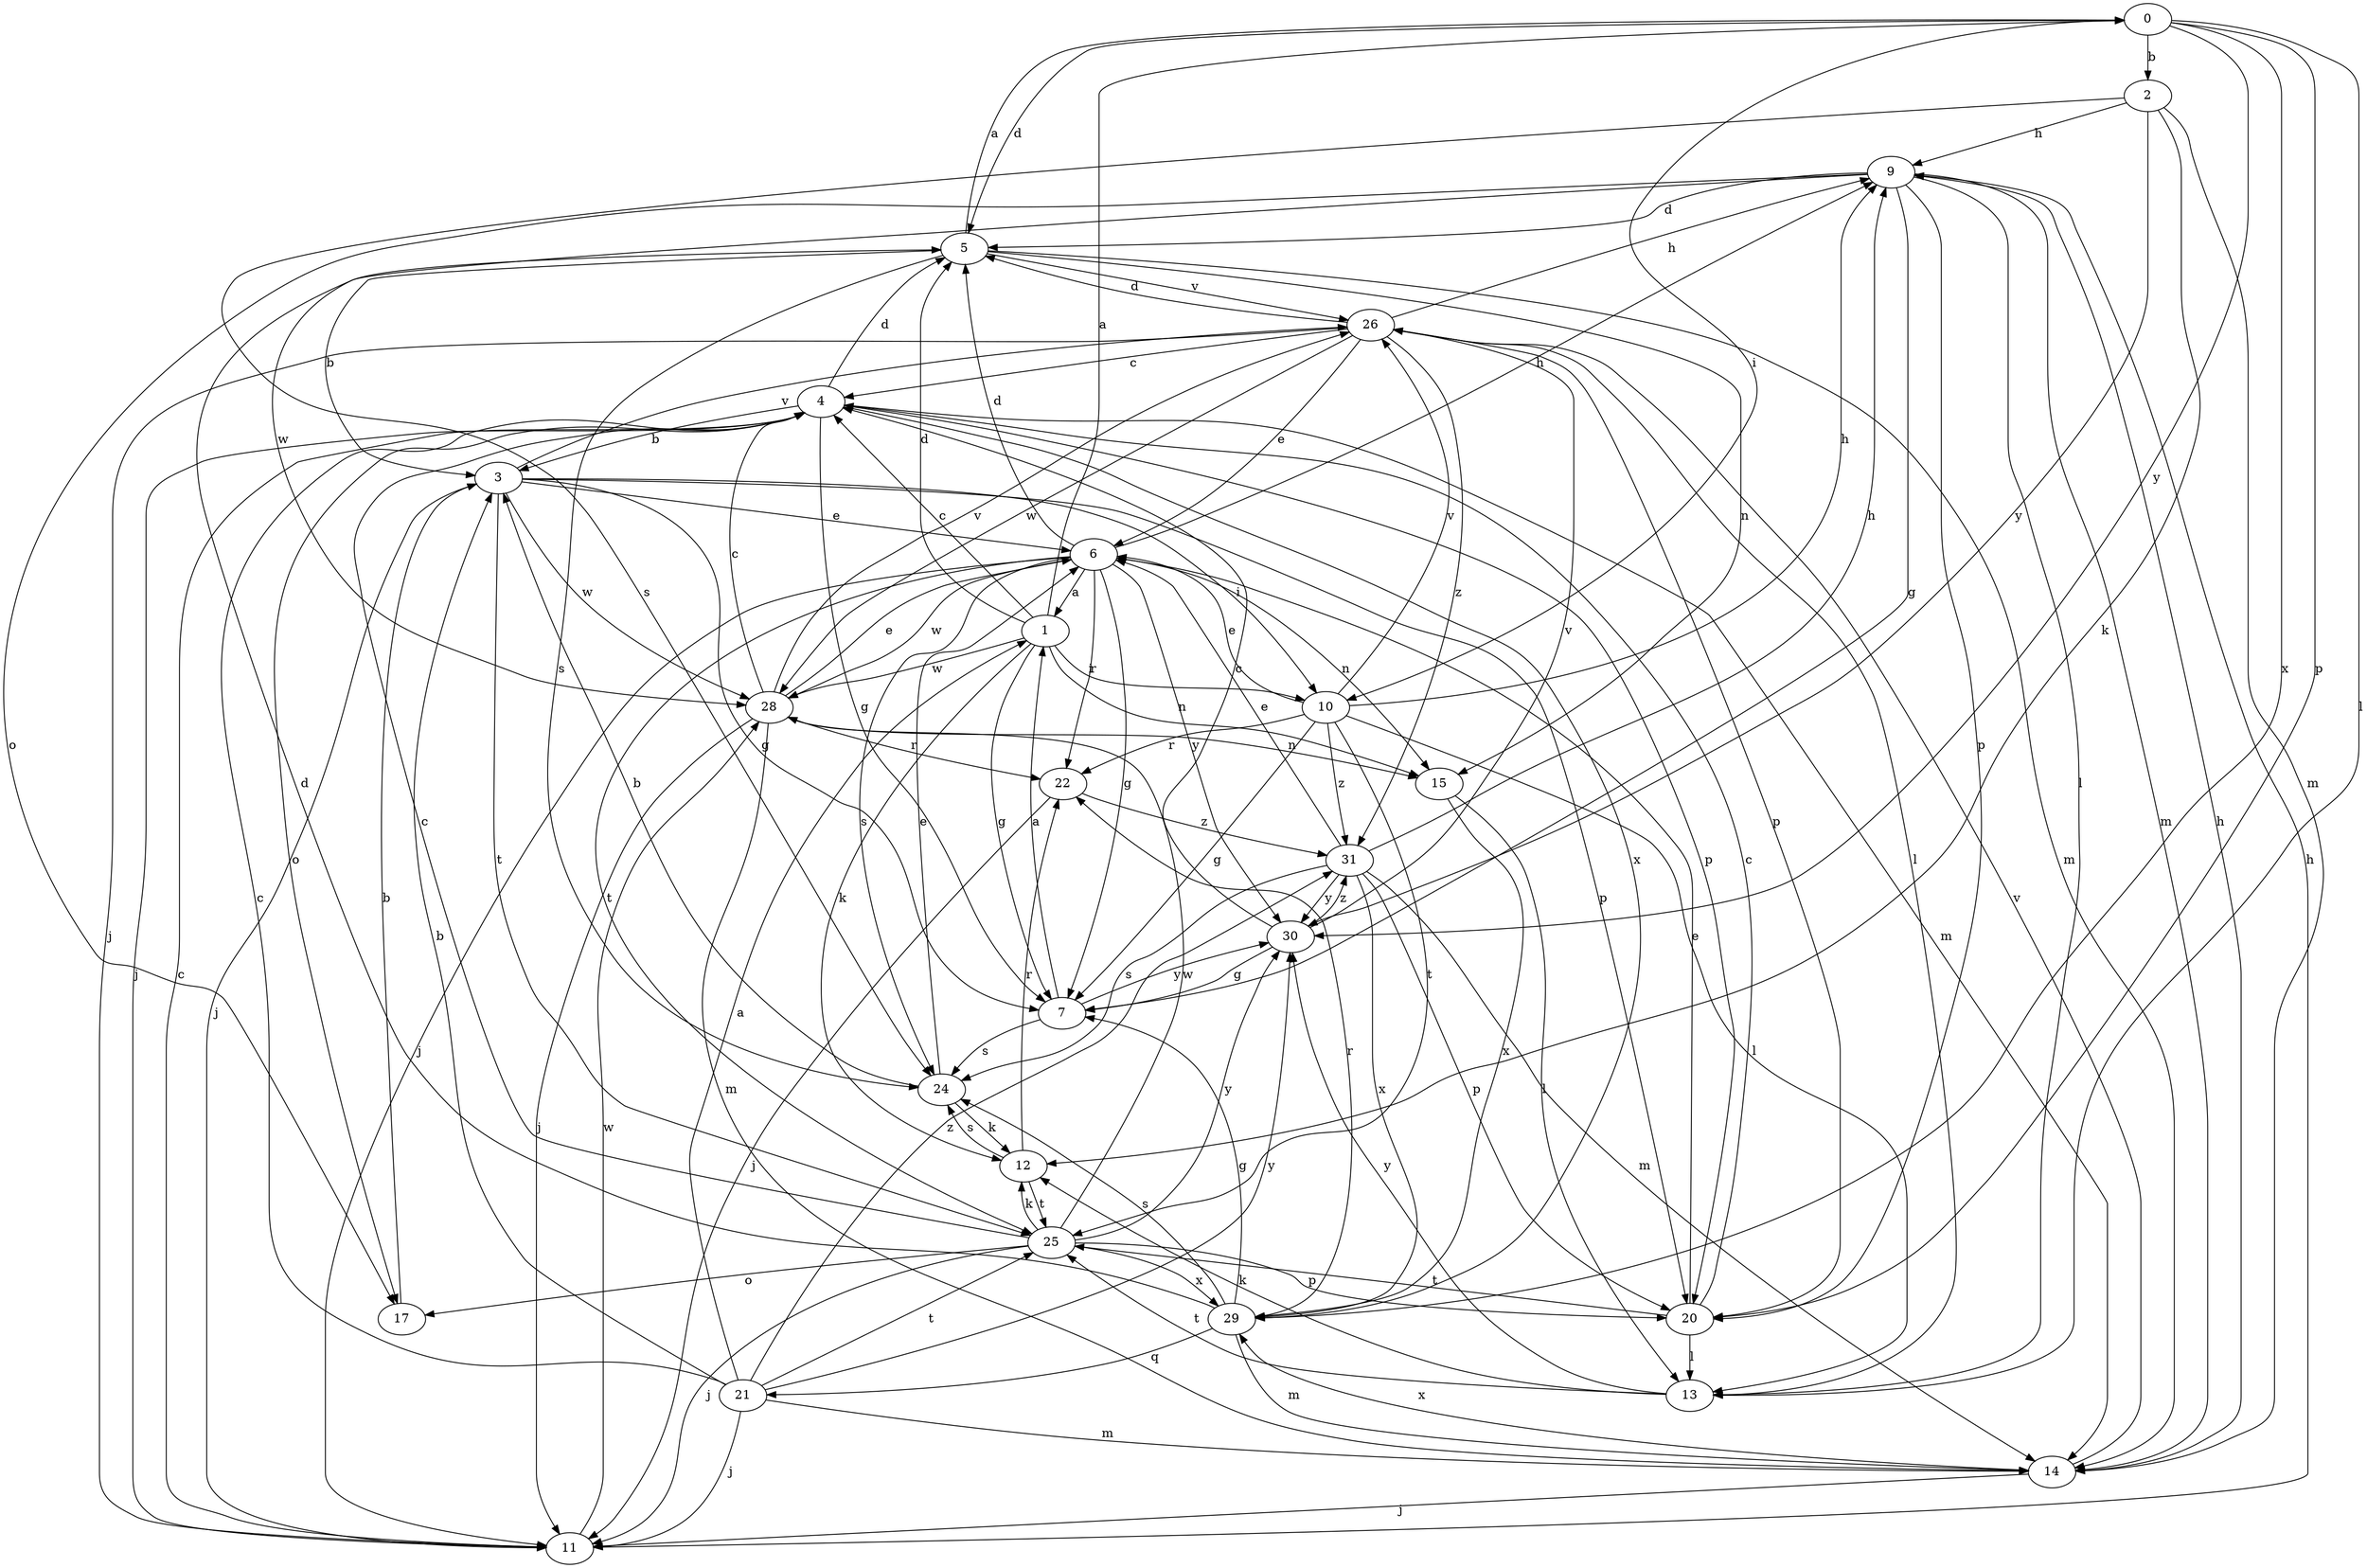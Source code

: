 strict digraph  {
0;
1;
2;
3;
4;
5;
6;
7;
9;
10;
11;
12;
13;
14;
15;
17;
20;
21;
22;
24;
25;
26;
28;
29;
30;
31;
0 -> 2  [label=b];
0 -> 5  [label=d];
0 -> 10  [label=i];
0 -> 13  [label=l];
0 -> 20  [label=p];
0 -> 29  [label=x];
0 -> 30  [label=y];
1 -> 0  [label=a];
1 -> 4  [label=c];
1 -> 5  [label=d];
1 -> 7  [label=g];
1 -> 10  [label=i];
1 -> 12  [label=k];
1 -> 15  [label=n];
1 -> 28  [label=w];
2 -> 9  [label=h];
2 -> 12  [label=k];
2 -> 14  [label=m];
2 -> 24  [label=s];
2 -> 30  [label=y];
3 -> 6  [label=e];
3 -> 7  [label=g];
3 -> 10  [label=i];
3 -> 11  [label=j];
3 -> 20  [label=p];
3 -> 25  [label=t];
3 -> 26  [label=v];
3 -> 28  [label=w];
4 -> 3  [label=b];
4 -> 5  [label=d];
4 -> 7  [label=g];
4 -> 11  [label=j];
4 -> 14  [label=m];
4 -> 17  [label=o];
4 -> 20  [label=p];
4 -> 29  [label=x];
5 -> 0  [label=a];
5 -> 3  [label=b];
5 -> 14  [label=m];
5 -> 15  [label=n];
5 -> 24  [label=s];
5 -> 26  [label=v];
6 -> 1  [label=a];
6 -> 5  [label=d];
6 -> 7  [label=g];
6 -> 9  [label=h];
6 -> 11  [label=j];
6 -> 15  [label=n];
6 -> 22  [label=r];
6 -> 24  [label=s];
6 -> 25  [label=t];
6 -> 28  [label=w];
6 -> 30  [label=y];
7 -> 1  [label=a];
7 -> 24  [label=s];
7 -> 30  [label=y];
9 -> 5  [label=d];
9 -> 7  [label=g];
9 -> 13  [label=l];
9 -> 14  [label=m];
9 -> 17  [label=o];
9 -> 20  [label=p];
9 -> 28  [label=w];
10 -> 6  [label=e];
10 -> 7  [label=g];
10 -> 9  [label=h];
10 -> 13  [label=l];
10 -> 22  [label=r];
10 -> 25  [label=t];
10 -> 26  [label=v];
10 -> 31  [label=z];
11 -> 4  [label=c];
11 -> 9  [label=h];
11 -> 28  [label=w];
12 -> 22  [label=r];
12 -> 24  [label=s];
12 -> 25  [label=t];
13 -> 12  [label=k];
13 -> 25  [label=t];
13 -> 30  [label=y];
14 -> 9  [label=h];
14 -> 11  [label=j];
14 -> 26  [label=v];
14 -> 29  [label=x];
15 -> 13  [label=l];
15 -> 29  [label=x];
17 -> 3  [label=b];
20 -> 4  [label=c];
20 -> 6  [label=e];
20 -> 13  [label=l];
20 -> 25  [label=t];
21 -> 1  [label=a];
21 -> 3  [label=b];
21 -> 4  [label=c];
21 -> 11  [label=j];
21 -> 14  [label=m];
21 -> 25  [label=t];
21 -> 30  [label=y];
21 -> 31  [label=z];
22 -> 11  [label=j];
22 -> 31  [label=z];
24 -> 3  [label=b];
24 -> 6  [label=e];
24 -> 12  [label=k];
25 -> 4  [label=c];
25 -> 11  [label=j];
25 -> 12  [label=k];
25 -> 17  [label=o];
25 -> 20  [label=p];
25 -> 28  [label=w];
25 -> 29  [label=x];
25 -> 30  [label=y];
26 -> 4  [label=c];
26 -> 5  [label=d];
26 -> 6  [label=e];
26 -> 9  [label=h];
26 -> 11  [label=j];
26 -> 13  [label=l];
26 -> 20  [label=p];
26 -> 28  [label=w];
26 -> 31  [label=z];
28 -> 4  [label=c];
28 -> 6  [label=e];
28 -> 11  [label=j];
28 -> 14  [label=m];
28 -> 15  [label=n];
28 -> 22  [label=r];
28 -> 26  [label=v];
29 -> 5  [label=d];
29 -> 7  [label=g];
29 -> 14  [label=m];
29 -> 21  [label=q];
29 -> 22  [label=r];
29 -> 24  [label=s];
30 -> 4  [label=c];
30 -> 7  [label=g];
30 -> 26  [label=v];
30 -> 31  [label=z];
31 -> 6  [label=e];
31 -> 9  [label=h];
31 -> 14  [label=m];
31 -> 20  [label=p];
31 -> 24  [label=s];
31 -> 29  [label=x];
31 -> 30  [label=y];
}
